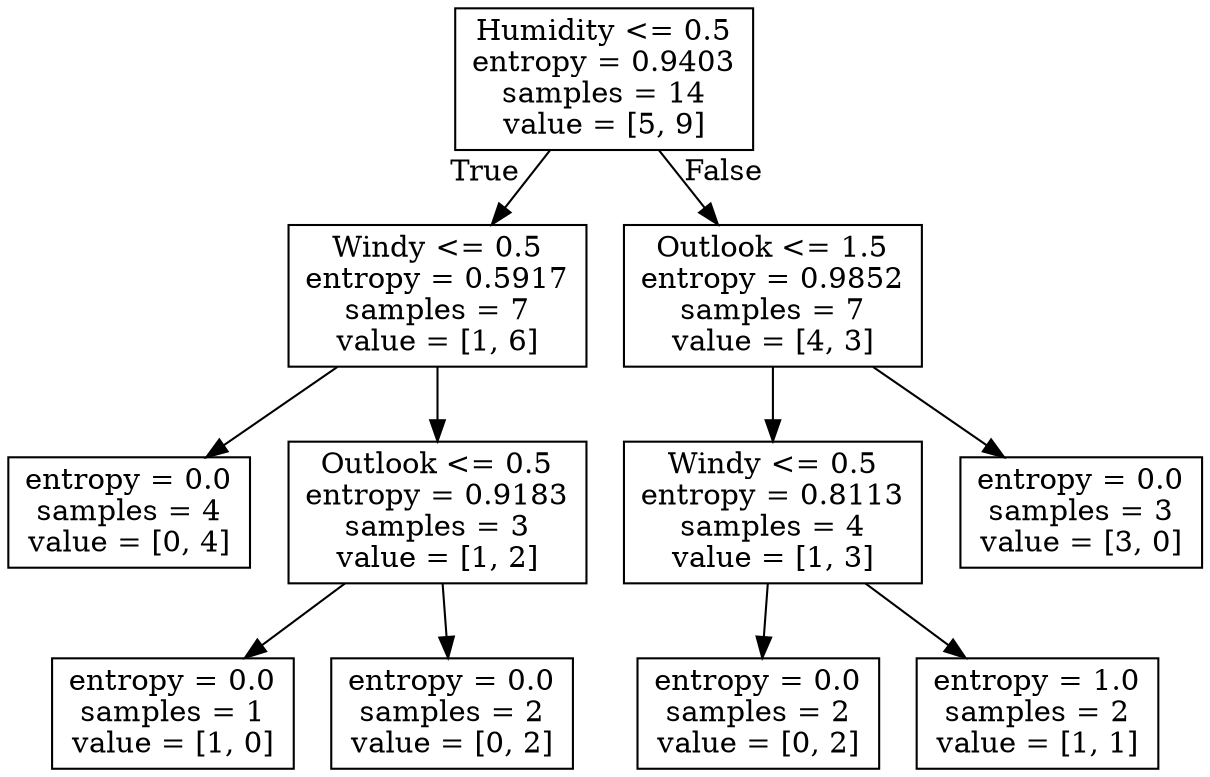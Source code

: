 digraph Tree {
node [shape=box] ;
0 [label="Humidity <= 0.5\nentropy = 0.9403\nsamples = 14\nvalue = [5, 9]"] ;
1 [label="Windy <= 0.5\nentropy = 0.5917\nsamples = 7\nvalue = [1, 6]"] ;
0 -> 1 [labeldistance=2.5, labelangle=45, headlabel="True"] ;
2 [label="entropy = 0.0\nsamples = 4\nvalue = [0, 4]"] ;
1 -> 2 ;
3 [label="Outlook <= 0.5\nentropy = 0.9183\nsamples = 3\nvalue = [1, 2]"] ;
1 -> 3 ;
4 [label="entropy = 0.0\nsamples = 1\nvalue = [1, 0]"] ;
3 -> 4 ;
5 [label="entropy = 0.0\nsamples = 2\nvalue = [0, 2]"] ;
3 -> 5 ;
6 [label="Outlook <= 1.5\nentropy = 0.9852\nsamples = 7\nvalue = [4, 3]"] ;
0 -> 6 [labeldistance=2.5, labelangle=-45, headlabel="False"] ;
7 [label="Windy <= 0.5\nentropy = 0.8113\nsamples = 4\nvalue = [1, 3]"] ;
6 -> 7 ;
8 [label="entropy = 0.0\nsamples = 2\nvalue = [0, 2]"] ;
7 -> 8 ;
9 [label="entropy = 1.0\nsamples = 2\nvalue = [1, 1]"] ;
7 -> 9 ;
10 [label="entropy = 0.0\nsamples = 3\nvalue = [3, 0]"] ;
6 -> 10 ;
}